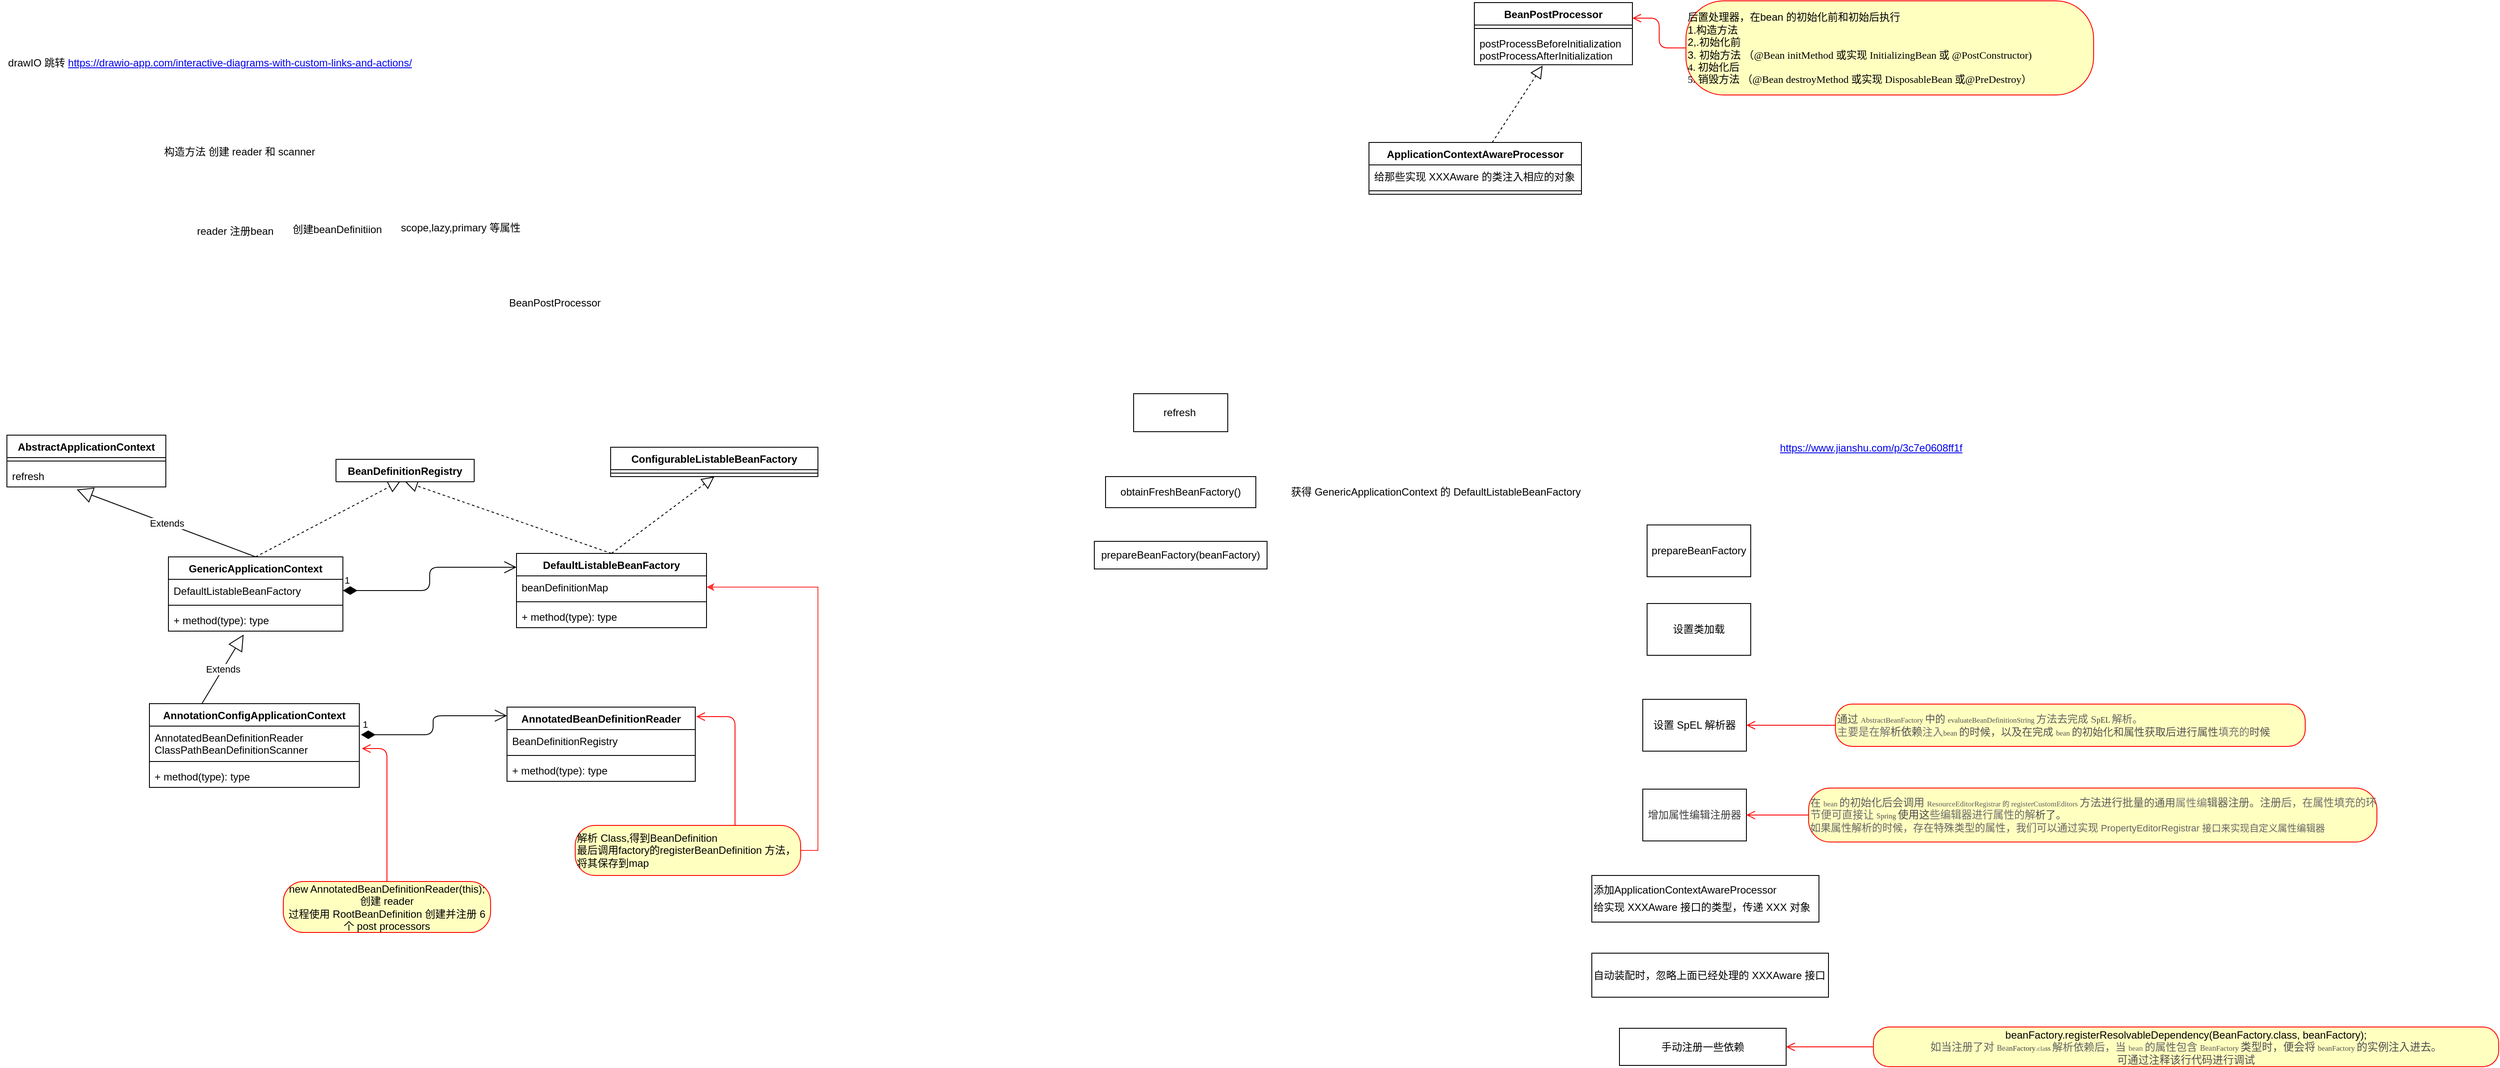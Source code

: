 <mxfile version="13.6.5" type="github">
  <diagram id="JW4kilssBpTSuZc6nk0B" name="Page-1">
    <mxGraphModel dx="1822" dy="1513" grid="0" gridSize="10" guides="1" tooltips="1" connect="1" arrows="1" fold="1" page="0" pageScale="1" pageWidth="827" pageHeight="1169" math="0" shadow="0">
      <root>
        <mxCell id="0" />
        <mxCell id="1" parent="0" />
        <mxCell id="iC9vkl7YeuPbztsIKsLM-1" value="构造方法 创建 reader 和 scanner" style="text;html=1;align=center;verticalAlign=middle;resizable=0;points=[];autosize=1;" parent="1" vertex="1">
          <mxGeometry x="33" y="-352" width="185" height="18" as="geometry" />
        </mxCell>
        <mxCell id="iC9vkl7YeuPbztsIKsLM-2" value="reader 注册bean" style="text;html=1;strokeColor=none;fillColor=none;align=center;verticalAlign=middle;whiteSpace=wrap;rounded=0;" parent="1" vertex="1">
          <mxGeometry x="63" y="-269" width="117" height="36" as="geometry" />
        </mxCell>
        <mxCell id="iC9vkl7YeuPbztsIKsLM-3" value="创建beanDefinitiion" style="text;html=1;align=center;verticalAlign=middle;resizable=0;points=[];autosize=1;" parent="1" vertex="1">
          <mxGeometry x="182" y="-262" width="113" height="18" as="geometry" />
        </mxCell>
        <mxCell id="iC9vkl7YeuPbztsIKsLM-4" value="scope,lazy,primary 等属性" style="text;html=1;align=center;verticalAlign=middle;resizable=0;points=[];autosize=1;" parent="1" vertex="1">
          <mxGeometry x="308" y="-264" width="148" height="18" as="geometry" />
        </mxCell>
        <mxCell id="iC9vkl7YeuPbztsIKsLM-19" value="Extends" style="endArrow=block;endSize=16;endFill=0;html=1;entryX=0.431;entryY=1.154;entryDx=0;entryDy=0;entryPerimeter=0;exitX=0.25;exitY=0;exitDx=0;exitDy=0;" parent="1" source="iC9vkl7YeuPbztsIKsLM-15" target="iC9vkl7YeuPbztsIKsLM-13" edge="1">
          <mxGeometry width="160" relative="1" as="geometry">
            <mxPoint x="285" y="344" as="sourcePoint" />
            <mxPoint x="445" y="344" as="targetPoint" />
          </mxGeometry>
        </mxCell>
        <mxCell id="iC9vkl7YeuPbztsIKsLM-10" value="GenericApplicationContext" style="swimlane;fontStyle=1;align=center;verticalAlign=top;childLayout=stackLayout;horizontal=1;startSize=26;horizontalStack=0;resizeParent=1;resizeParentMax=0;resizeLast=0;collapsible=1;marginBottom=0;" parent="1" vertex="1">
          <mxGeometry x="44" y="126" width="202" height="86" as="geometry">
            <mxRectangle x="91" y="97" width="90" height="26" as="alternateBounds" />
          </mxGeometry>
        </mxCell>
        <mxCell id="iC9vkl7YeuPbztsIKsLM-11" value="DefaultListableBeanFactory" style="text;strokeColor=none;fillColor=none;align=left;verticalAlign=top;spacingLeft=4;spacingRight=4;overflow=hidden;rotatable=0;points=[[0,0.5],[1,0.5]];portConstraint=eastwest;" parent="iC9vkl7YeuPbztsIKsLM-10" vertex="1">
          <mxGeometry y="26" width="202" height="26" as="geometry" />
        </mxCell>
        <mxCell id="iC9vkl7YeuPbztsIKsLM-12" value="" style="line;strokeWidth=1;fillColor=none;align=left;verticalAlign=middle;spacingTop=-1;spacingLeft=3;spacingRight=3;rotatable=0;labelPosition=right;points=[];portConstraint=eastwest;" parent="iC9vkl7YeuPbztsIKsLM-10" vertex="1">
          <mxGeometry y="52" width="202" height="8" as="geometry" />
        </mxCell>
        <mxCell id="iC9vkl7YeuPbztsIKsLM-13" value="+ method(type): type" style="text;strokeColor=none;fillColor=none;align=left;verticalAlign=top;spacingLeft=4;spacingRight=4;overflow=hidden;rotatable=0;points=[[0,0.5],[1,0.5]];portConstraint=eastwest;" parent="iC9vkl7YeuPbztsIKsLM-10" vertex="1">
          <mxGeometry y="60" width="202" height="26" as="geometry" />
        </mxCell>
        <mxCell id="iC9vkl7YeuPbztsIKsLM-15" value="AnnotationConfigApplicationContext" style="swimlane;fontStyle=1;align=center;verticalAlign=top;childLayout=stackLayout;horizontal=1;startSize=26;horizontalStack=0;resizeParent=1;resizeParentMax=0;resizeLast=0;collapsible=1;marginBottom=0;" parent="1" vertex="1">
          <mxGeometry x="22" y="296" width="243" height="97" as="geometry" />
        </mxCell>
        <mxCell id="iC9vkl7YeuPbztsIKsLM-16" value="AnnotatedBeanDefinitionReader&#xa;ClassPathBeanDefinitionScanner&#xa;" style="text;strokeColor=none;fillColor=none;align=left;verticalAlign=top;spacingLeft=4;spacingRight=4;overflow=hidden;rotatable=0;points=[[0,0.5],[1,0.5]];portConstraint=eastwest;" parent="iC9vkl7YeuPbztsIKsLM-15" vertex="1">
          <mxGeometry y="26" width="243" height="37" as="geometry" />
        </mxCell>
        <mxCell id="iC9vkl7YeuPbztsIKsLM-17" value="" style="line;strokeWidth=1;fillColor=none;align=left;verticalAlign=middle;spacingTop=-1;spacingLeft=3;spacingRight=3;rotatable=0;labelPosition=right;points=[];portConstraint=eastwest;" parent="iC9vkl7YeuPbztsIKsLM-15" vertex="1">
          <mxGeometry y="63" width="243" height="8" as="geometry" />
        </mxCell>
        <mxCell id="iC9vkl7YeuPbztsIKsLM-18" value="+ method(type): type" style="text;strokeColor=none;fillColor=none;align=left;verticalAlign=top;spacingLeft=4;spacingRight=4;overflow=hidden;rotatable=0;points=[[0,0.5],[1,0.5]];portConstraint=eastwest;" parent="iC9vkl7YeuPbztsIKsLM-15" vertex="1">
          <mxGeometry y="71" width="243" height="26" as="geometry" />
        </mxCell>
        <mxCell id="iC9vkl7YeuPbztsIKsLM-27" value="" style="endArrow=block;dashed=1;endFill=0;endSize=12;html=1;exitX=0.5;exitY=0;exitDx=0;exitDy=0;entryX=0.468;entryY=0.962;entryDx=0;entryDy=0;entryPerimeter=0;" parent="1" source="iC9vkl7YeuPbztsIKsLM-10" target="iC9vkl7YeuPbztsIKsLM-26" edge="1">
          <mxGeometry width="160" relative="1" as="geometry">
            <mxPoint x="332" y="15" as="sourcePoint" />
            <mxPoint x="492" y="15" as="targetPoint" />
          </mxGeometry>
        </mxCell>
        <mxCell id="iC9vkl7YeuPbztsIKsLM-28" value="DefaultListableBeanFactory" style="swimlane;fontStyle=1;align=center;verticalAlign=top;childLayout=stackLayout;horizontal=1;startSize=26;horizontalStack=0;resizeParent=1;resizeParentMax=0;resizeLast=0;collapsible=1;marginBottom=0;" parent="1" vertex="1">
          <mxGeometry x="447" y="122" width="220" height="86" as="geometry" />
        </mxCell>
        <mxCell id="iC9vkl7YeuPbztsIKsLM-29" value="beanDefinitionMap" style="text;strokeColor=none;fillColor=none;align=left;verticalAlign=top;spacingLeft=4;spacingRight=4;overflow=hidden;rotatable=0;points=[[0,0.5],[1,0.5]];portConstraint=eastwest;" parent="iC9vkl7YeuPbztsIKsLM-28" vertex="1">
          <mxGeometry y="26" width="220" height="26" as="geometry" />
        </mxCell>
        <mxCell id="iC9vkl7YeuPbztsIKsLM-30" value="" style="line;strokeWidth=1;fillColor=none;align=left;verticalAlign=middle;spacingTop=-1;spacingLeft=3;spacingRight=3;rotatable=0;labelPosition=right;points=[];portConstraint=eastwest;" parent="iC9vkl7YeuPbztsIKsLM-28" vertex="1">
          <mxGeometry y="52" width="220" height="8" as="geometry" />
        </mxCell>
        <mxCell id="iC9vkl7YeuPbztsIKsLM-31" value="+ method(type): type" style="text;strokeColor=none;fillColor=none;align=left;verticalAlign=top;spacingLeft=4;spacingRight=4;overflow=hidden;rotatable=0;points=[[0,0.5],[1,0.5]];portConstraint=eastwest;" parent="iC9vkl7YeuPbztsIKsLM-28" vertex="1">
          <mxGeometry y="60" width="220" height="26" as="geometry" />
        </mxCell>
        <mxCell id="iC9vkl7YeuPbztsIKsLM-32" value="" style="endArrow=block;dashed=1;endFill=0;endSize=12;html=1;entryX=0.5;entryY=1;entryDx=0;entryDy=0;exitX=0.5;exitY=0;exitDx=0;exitDy=0;" parent="1" source="iC9vkl7YeuPbztsIKsLM-28" target="iC9vkl7YeuPbztsIKsLM-23" edge="1">
          <mxGeometry width="160" relative="1" as="geometry">
            <mxPoint x="381" y="358" as="sourcePoint" />
            <mxPoint x="541" y="358" as="targetPoint" />
          </mxGeometry>
        </mxCell>
        <mxCell id="iC9vkl7YeuPbztsIKsLM-33" value="1" style="endArrow=open;html=1;endSize=12;startArrow=diamondThin;startSize=14;startFill=1;edgeStyle=orthogonalEdgeStyle;align=left;verticalAlign=bottom;exitX=1;exitY=0.5;exitDx=0;exitDy=0;entryX=0;entryY=0.186;entryDx=0;entryDy=0;entryPerimeter=0;" parent="1" source="iC9vkl7YeuPbztsIKsLM-11" target="iC9vkl7YeuPbztsIKsLM-28" edge="1">
          <mxGeometry x="-1" y="3" relative="1" as="geometry">
            <mxPoint x="434" y="285" as="sourcePoint" />
            <mxPoint x="594" y="285" as="targetPoint" />
          </mxGeometry>
        </mxCell>
        <object label="AnnotatedBeanDefinitionReader" placeholders="1" id="iC9vkl7YeuPbztsIKsLM-34">
          <mxCell style="swimlane;fontStyle=1;align=center;verticalAlign=top;childLayout=stackLayout;horizontal=1;startSize=26;horizontalStack=0;resizeParent=1;resizeParentMax=0;resizeLast=0;collapsible=1;marginBottom=0;" parent="1" vertex="1">
            <mxGeometry x="436" y="300" width="218" height="86" as="geometry" />
          </mxCell>
        </object>
        <mxCell id="iC9vkl7YeuPbztsIKsLM-35" value="BeanDefinitionRegistry" style="text;strokeColor=none;fillColor=none;align=left;verticalAlign=top;spacingLeft=4;spacingRight=4;overflow=hidden;rotatable=0;points=[[0,0.5],[1,0.5]];portConstraint=eastwest;" parent="iC9vkl7YeuPbztsIKsLM-34" vertex="1">
          <mxGeometry y="26" width="218" height="26" as="geometry" />
        </mxCell>
        <mxCell id="iC9vkl7YeuPbztsIKsLM-36" value="" style="line;strokeWidth=1;fillColor=none;align=left;verticalAlign=middle;spacingTop=-1;spacingLeft=3;spacingRight=3;rotatable=0;labelPosition=right;points=[];portConstraint=eastwest;" parent="iC9vkl7YeuPbztsIKsLM-34" vertex="1">
          <mxGeometry y="52" width="218" height="8" as="geometry" />
        </mxCell>
        <mxCell id="iC9vkl7YeuPbztsIKsLM-37" value="+ method(type): type" style="text;strokeColor=none;fillColor=none;align=left;verticalAlign=top;spacingLeft=4;spacingRight=4;overflow=hidden;rotatable=0;points=[[0,0.5],[1,0.5]];portConstraint=eastwest;" parent="iC9vkl7YeuPbztsIKsLM-34" vertex="1">
          <mxGeometry y="60" width="218" height="26" as="geometry" />
        </mxCell>
        <mxCell id="iC9vkl7YeuPbztsIKsLM-38" value="1" style="endArrow=open;html=1;endSize=12;startArrow=diamondThin;startSize=14;startFill=1;edgeStyle=orthogonalEdgeStyle;align=left;verticalAlign=bottom;exitX=1.008;exitY=0.27;exitDx=0;exitDy=0;exitPerimeter=0;entryX=0;entryY=0.116;entryDx=0;entryDy=0;entryPerimeter=0;" parent="1" source="iC9vkl7YeuPbztsIKsLM-16" target="iC9vkl7YeuPbztsIKsLM-34" edge="1">
          <mxGeometry x="-1" y="3" relative="1" as="geometry">
            <mxPoint x="313" y="424" as="sourcePoint" />
            <mxPoint x="473" y="424" as="targetPoint" />
          </mxGeometry>
        </mxCell>
        <mxCell id="iC9vkl7YeuPbztsIKsLM-45" style="edgeStyle=orthogonalEdgeStyle;rounded=0;orthogonalLoop=1;jettySize=auto;html=1;exitX=1;exitY=0.5;exitDx=0;exitDy=0;entryX=1;entryY=0.5;entryDx=0;entryDy=0;fillColor=#fa6800;strokeColor=#FF3333;" parent="1" source="iC9vkl7YeuPbztsIKsLM-41" target="iC9vkl7YeuPbztsIKsLM-29" edge="1">
          <mxGeometry relative="1" as="geometry" />
        </mxCell>
        <mxCell id="iC9vkl7YeuPbztsIKsLM-41" value="&lt;span style=&quot;&quot;&gt;解析 Class,得到BeanDefinition&lt;br&gt;最后调用factory的registerBeanDefinition 方法，将其保存到map&lt;br&gt;&lt;/span&gt;" style="rounded=1;whiteSpace=wrap;html=1;arcSize=40;fontColor=#000000;fillColor=#ffffc0;strokeColor=#ff0000;align=left;" parent="1" vertex="1">
          <mxGeometry x="515" y="437" width="261" height="58" as="geometry" />
        </mxCell>
        <mxCell id="iC9vkl7YeuPbztsIKsLM-42" value="" style="edgeStyle=orthogonalEdgeStyle;html=1;verticalAlign=bottom;endArrow=open;endSize=8;strokeColor=#ff0000;entryX=1.005;entryY=0.128;entryDx=0;entryDy=0;entryPerimeter=0;" parent="1" source="iC9vkl7YeuPbztsIKsLM-41" target="iC9vkl7YeuPbztsIKsLM-34" edge="1">
          <mxGeometry relative="1" as="geometry">
            <mxPoint x="532" y="567" as="targetPoint" />
            <Array as="points">
              <mxPoint x="700" y="311" />
            </Array>
          </mxGeometry>
        </mxCell>
        <mxCell id="iC9vkl7YeuPbztsIKsLM-43" value="new AnnotatedBeanDefinitionReader(this);&lt;br&gt;创建 reader&lt;br&gt;过程使用 RootBeanDefinition 创建并注册 6 个&amp;nbsp;post processors" style="rounded=1;whiteSpace=wrap;html=1;arcSize=40;fontColor=#000000;fillColor=#ffffc0;strokeColor=#ff0000;" parent="1" vertex="1">
          <mxGeometry x="177" y="502" width="240" height="59" as="geometry" />
        </mxCell>
        <mxCell id="iC9vkl7YeuPbztsIKsLM-44" value="" style="edgeStyle=orthogonalEdgeStyle;html=1;verticalAlign=bottom;endArrow=open;endSize=8;strokeColor=#ff0000;entryX=1.012;entryY=0.703;entryDx=0;entryDy=0;entryPerimeter=0;" parent="1" source="iC9vkl7YeuPbztsIKsLM-43" target="iC9vkl7YeuPbztsIKsLM-16" edge="1">
          <mxGeometry relative="1" as="geometry">
            <mxPoint x="373" y="565" as="targetPoint" />
          </mxGeometry>
        </mxCell>
        <mxCell id="iC9vkl7YeuPbztsIKsLM-46" value="BeanPostProcessor" style="text;html=1;align=center;verticalAlign=middle;resizable=0;points=[];autosize=1;" parent="1" vertex="1">
          <mxGeometry x="433" y="-177" width="116" height="18" as="geometry" />
        </mxCell>
        <mxCell id="iC9vkl7YeuPbztsIKsLM-47" value="refresh&amp;nbsp;" style="rounded=0;whiteSpace=wrap;html=1;align=center;" parent="1" vertex="1">
          <mxGeometry x="1161.5" y="-63" width="109" height="44" as="geometry" />
        </mxCell>
        <mxCell id="iC9vkl7YeuPbztsIKsLM-50" value="BeanPostProcessor" style="swimlane;fontStyle=1;align=center;verticalAlign=top;childLayout=stackLayout;horizontal=1;startSize=26;horizontalStack=0;resizeParent=1;resizeParentMax=0;resizeLast=0;collapsible=1;marginBottom=0;" parent="1" vertex="1">
          <mxGeometry x="1556" y="-516" width="183" height="72" as="geometry" />
        </mxCell>
        <mxCell id="iC9vkl7YeuPbztsIKsLM-52" value="" style="line;strokeWidth=1;fillColor=none;align=left;verticalAlign=middle;spacingTop=-1;spacingLeft=3;spacingRight=3;rotatable=0;labelPosition=right;points=[];portConstraint=eastwest;" parent="iC9vkl7YeuPbztsIKsLM-50" vertex="1">
          <mxGeometry y="26" width="183" height="8" as="geometry" />
        </mxCell>
        <mxCell id="iC9vkl7YeuPbztsIKsLM-53" value="postProcessBeforeInitialization&#xa;postProcessAfterInitialization&#xa;" style="text;strokeColor=none;fillColor=none;align=left;verticalAlign=top;spacingLeft=4;spacingRight=4;overflow=hidden;rotatable=0;points=[[0,0.5],[1,0.5]];portConstraint=eastwest;" parent="iC9vkl7YeuPbztsIKsLM-50" vertex="1">
          <mxGeometry y="34" width="183" height="38" as="geometry" />
        </mxCell>
        <mxCell id="iC9vkl7YeuPbztsIKsLM-54" value="后置处理器，在bean 的初始化前和初始后执行&lt;br&gt;1.构造方法&lt;br&gt;2,.初始化前&lt;br&gt;3. 初始方法 （&lt;span style=&quot;background-color: transparent ; font-family: &amp;#34;microsoft yahei&amp;#34; , &amp;#34;stxihei&amp;#34;&quot;&gt;@Bean initMethod 或实现 InitializingBean 或 @PostConstructor)&lt;br&gt;4. 初始化后&lt;br&gt;5. 销毁方法 （&lt;/span&gt;&lt;span style=&quot;background-color: transparent ; font-family: &amp;#34;microsoft yahei&amp;#34; , &amp;#34;stxihei&amp;#34;&quot;&gt;@Bean destroyMethod 或实现 DisposableBean  或@PreDestroy&lt;/span&gt;&lt;span style=&quot;background-color: transparent ; font-family: &amp;#34;microsoft yahei&amp;#34; , &amp;#34;stxihei&amp;#34;&quot;&gt;）&lt;br&gt;&lt;/span&gt;" style="rounded=1;whiteSpace=wrap;html=1;arcSize=40;fontColor=#000000;fillColor=#ffffc0;strokeColor=#ff0000;align=left;" parent="1" vertex="1">
          <mxGeometry x="1801" y="-518" width="472" height="109" as="geometry" />
        </mxCell>
        <mxCell id="iC9vkl7YeuPbztsIKsLM-55" value="" style="edgeStyle=orthogonalEdgeStyle;html=1;verticalAlign=bottom;endArrow=open;endSize=8;strokeColor=#ff0000;entryX=1;entryY=0.25;entryDx=0;entryDy=0;" parent="1" source="iC9vkl7YeuPbztsIKsLM-54" target="iC9vkl7YeuPbztsIKsLM-50" edge="1">
          <mxGeometry relative="1" as="geometry">
            <mxPoint x="1797" y="-237" as="targetPoint" />
          </mxGeometry>
        </mxCell>
        <mxCell id="iC9vkl7YeuPbztsIKsLM-56" value="ApplicationContextAwareProcessor" style="swimlane;fontStyle=1;align=center;verticalAlign=top;childLayout=stackLayout;horizontal=1;startSize=26;horizontalStack=0;resizeParent=1;resizeParentMax=0;resizeLast=0;collapsible=1;marginBottom=0;" parent="1" vertex="1">
          <mxGeometry x="1434" y="-354" width="246" height="60" as="geometry" />
        </mxCell>
        <mxCell id="iC9vkl7YeuPbztsIKsLM-57" value="给那些实现 XXXAware 的类注入相应的对象" style="text;strokeColor=none;fillColor=none;align=left;verticalAlign=top;spacingLeft=4;spacingRight=4;overflow=hidden;rotatable=0;points=[[0,0.5],[1,0.5]];portConstraint=eastwest;" parent="iC9vkl7YeuPbztsIKsLM-56" vertex="1">
          <mxGeometry y="26" width="246" height="26" as="geometry" />
        </mxCell>
        <mxCell id="iC9vkl7YeuPbztsIKsLM-58" value="" style="line;strokeWidth=1;fillColor=none;align=left;verticalAlign=middle;spacingTop=-1;spacingLeft=3;spacingRight=3;rotatable=0;labelPosition=right;points=[];portConstraint=eastwest;" parent="iC9vkl7YeuPbztsIKsLM-56" vertex="1">
          <mxGeometry y="52" width="246" height="8" as="geometry" />
        </mxCell>
        <mxCell id="iC9vkl7YeuPbztsIKsLM-60" value="" style="endArrow=block;dashed=1;endFill=0;endSize=12;html=1;entryX=0.432;entryY=1.026;entryDx=0;entryDy=0;entryPerimeter=0;" parent="1" source="iC9vkl7YeuPbztsIKsLM-56" target="iC9vkl7YeuPbztsIKsLM-53" edge="1">
          <mxGeometry width="160" relative="1" as="geometry">
            <mxPoint x="1263" y="-253" as="sourcePoint" />
            <mxPoint x="1423" y="-253" as="targetPoint" />
          </mxGeometry>
        </mxCell>
        <mxCell id="iC9vkl7YeuPbztsIKsLM-23" value="BeanDefinitionRegistry" style="swimlane;fontStyle=1;align=center;verticalAlign=top;childLayout=stackLayout;horizontal=1;startSize=26;horizontalStack=0;resizeParent=1;resizeParentMax=0;resizeLast=0;collapsible=1;marginBottom=0;" parent="1" vertex="1" collapsed="1">
          <mxGeometry x="238" y="13" width="160" height="26" as="geometry">
            <mxRectangle x="155" y="-111" width="173" height="86" as="alternateBounds" />
          </mxGeometry>
        </mxCell>
        <mxCell id="iC9vkl7YeuPbztsIKsLM-24" value="+ field: type" style="text;strokeColor=none;fillColor=none;align=left;verticalAlign=top;spacingLeft=4;spacingRight=4;overflow=hidden;rotatable=0;points=[[0,0.5],[1,0.5]];portConstraint=eastwest;" parent="iC9vkl7YeuPbztsIKsLM-23" vertex="1">
          <mxGeometry y="26" width="160" height="26" as="geometry" />
        </mxCell>
        <mxCell id="iC9vkl7YeuPbztsIKsLM-25" value="" style="line;strokeWidth=1;fillColor=none;align=left;verticalAlign=middle;spacingTop=-1;spacingLeft=3;spacingRight=3;rotatable=0;labelPosition=right;points=[];portConstraint=eastwest;" parent="iC9vkl7YeuPbztsIKsLM-23" vertex="1">
          <mxGeometry y="52" width="160" height="8" as="geometry" />
        </mxCell>
        <mxCell id="iC9vkl7YeuPbztsIKsLM-26" value="+ method(type): type" style="text;strokeColor=none;fillColor=none;align=left;verticalAlign=top;spacingLeft=4;spacingRight=4;overflow=hidden;rotatable=0;points=[[0,0.5],[1,0.5]];portConstraint=eastwest;" parent="iC9vkl7YeuPbztsIKsLM-23" vertex="1">
          <mxGeometry y="60" width="160" height="26" as="geometry" />
        </mxCell>
        <mxCell id="RXidVG7B2wAVTokUkOC6-2" value="AbstractApplicationContext" style="swimlane;fontStyle=1;align=center;verticalAlign=top;childLayout=stackLayout;horizontal=1;startSize=26;horizontalStack=0;resizeParent=1;resizeParentMax=0;resizeLast=0;collapsible=1;marginBottom=0;" parent="1" vertex="1">
          <mxGeometry x="-143" y="-15" width="184" height="60" as="geometry" />
        </mxCell>
        <mxCell id="RXidVG7B2wAVTokUkOC6-4" value="" style="line;strokeWidth=1;fillColor=none;align=left;verticalAlign=middle;spacingTop=-1;spacingLeft=3;spacingRight=3;rotatable=0;labelPosition=right;points=[];portConstraint=eastwest;" parent="RXidVG7B2wAVTokUkOC6-2" vertex="1">
          <mxGeometry y="26" width="184" height="8" as="geometry" />
        </mxCell>
        <mxCell id="RXidVG7B2wAVTokUkOC6-5" value="refresh" style="text;strokeColor=none;fillColor=none;align=left;verticalAlign=top;spacingLeft=4;spacingRight=4;overflow=hidden;rotatable=0;points=[[0,0.5],[1,0.5]];portConstraint=eastwest;" parent="RXidVG7B2wAVTokUkOC6-2" vertex="1">
          <mxGeometry y="34" width="184" height="26" as="geometry" />
        </mxCell>
        <mxCell id="RXidVG7B2wAVTokUkOC6-6" value="Extends" style="endArrow=block;endSize=16;endFill=0;html=1;entryX=0.44;entryY=1.115;entryDx=0;entryDy=0;entryPerimeter=0;exitX=0.5;exitY=0;exitDx=0;exitDy=0;" parent="1" source="iC9vkl7YeuPbztsIKsLM-10" target="RXidVG7B2wAVTokUkOC6-5" edge="1">
          <mxGeometry width="160" relative="1" as="geometry">
            <mxPoint x="-237" y="224" as="sourcePoint" />
            <mxPoint x="-77" y="224" as="targetPoint" />
          </mxGeometry>
        </mxCell>
        <mxCell id="RXidVG7B2wAVTokUkOC6-7" value="obtainFreshBeanFactory()&lt;br&gt;" style="rounded=0;whiteSpace=wrap;html=1;" parent="1" vertex="1">
          <mxGeometry x="1129" y="33" width="174" height="36" as="geometry" />
        </mxCell>
        <mxCell id="RXidVG7B2wAVTokUkOC6-8" value="ConfigurableListableBeanFactory" style="swimlane;fontStyle=1;align=center;verticalAlign=top;childLayout=stackLayout;horizontal=1;startSize=26;horizontalStack=0;resizeParent=1;resizeParentMax=0;resizeLast=0;collapsible=1;marginBottom=0;" parent="1" vertex="1">
          <mxGeometry x="556" y="-1" width="240" height="34" as="geometry" />
        </mxCell>
        <mxCell id="RXidVG7B2wAVTokUkOC6-10" value="" style="line;strokeWidth=1;fillColor=none;align=left;verticalAlign=middle;spacingTop=-1;spacingLeft=3;spacingRight=3;rotatable=0;labelPosition=right;points=[];portConstraint=eastwest;" parent="RXidVG7B2wAVTokUkOC6-8" vertex="1">
          <mxGeometry y="26" width="240" height="8" as="geometry" />
        </mxCell>
        <mxCell id="RXidVG7B2wAVTokUkOC6-12" value="" style="endArrow=block;dashed=1;endFill=0;endSize=12;html=1;entryX=0.5;entryY=1;entryDx=0;entryDy=0;exitX=0.5;exitY=0;exitDx=0;exitDy=0;" parent="1" source="iC9vkl7YeuPbztsIKsLM-28" target="RXidVG7B2wAVTokUkOC6-8" edge="1">
          <mxGeometry width="160" relative="1" as="geometry">
            <mxPoint x="757" y="525" as="sourcePoint" />
            <mxPoint x="917" y="525" as="targetPoint" />
          </mxGeometry>
        </mxCell>
        <mxCell id="RXidVG7B2wAVTokUkOC6-13" value="获得&amp;nbsp;GenericApplicationContext 的&amp;nbsp;DefaultListableBeanFactory" style="text;html=1;align=center;verticalAlign=middle;resizable=0;points=[];autosize=1;" parent="1" vertex="1">
          <mxGeometry x="1338" y="42" width="346" height="18" as="geometry" />
        </mxCell>
        <UserObject label="prepareBeanFactory(beanFactory)" link="data:action/json,{&quot;actions&quot;:[{&quot;scroll&quot;: {&quot;cells&quot;: [&quot;RXidVG7B2wAVTokUkOC6-16&quot;]}}]}" id="RXidVG7B2wAVTokUkOC6-14">
          <mxCell style="rounded=0;whiteSpace=wrap;html=1;" parent="1" vertex="1">
            <mxGeometry x="1116" y="108" width="200" height="32" as="geometry" />
          </mxCell>
        </UserObject>
        <mxCell id="RXidVG7B2wAVTokUkOC6-15" value="&lt;a href=&quot;https://www.jianshu.com/p/3c7e0608ff1f&quot;&gt;https://www.jianshu.com/p/3c7e0608ff1f&lt;/a&gt;" style="text;html=1;align=center;verticalAlign=middle;resizable=0;points=[];autosize=1;" parent="1" vertex="1">
          <mxGeometry x="1904" y="-9" width="221" height="18" as="geometry" />
        </mxCell>
        <object label="prepareBeanFactory" id="RXidVG7B2wAVTokUkOC6-16">
          <mxCell style="whiteSpace=wrap;html=1;" parent="1" vertex="1">
            <mxGeometry x="1756" y="89" width="120" height="60" as="geometry" />
          </mxCell>
        </object>
        <mxCell id="ibQPD80SMZ2e6r9_aLOA-1" value="&amp;nbsp;drawIO 跳转&amp;nbsp;&lt;a href=&quot;https://drawio-app.com/interactive-diagrams-with-custom-links-and-actions/&quot;&gt;https://drawio-app.com/interactive-diagrams-with-custom-links-and-actions/&lt;/a&gt;" style="text;html=1;align=center;verticalAlign=middle;resizable=0;points=[];autosize=1;" parent="1" vertex="1">
          <mxGeometry x="-151" y="-455" width="481" height="18" as="geometry" />
        </mxCell>
        <mxCell id="ibQPD80SMZ2e6r9_aLOA-2" value="设置类加载" style="rounded=0;whiteSpace=wrap;html=1;" parent="1" vertex="1">
          <mxGeometry x="1756" y="180" width="120" height="60" as="geometry" />
        </mxCell>
        <mxCell id="wB0fzo96TVe_azqgIWCG-1" value="设置 SpEL 解析器" style="whiteSpace=wrap;html=1;" vertex="1" parent="1">
          <mxGeometry x="1751" y="291" width="120" height="60" as="geometry" />
        </mxCell>
        <mxCell id="wB0fzo96TVe_azqgIWCG-2" value="&lt;div&gt;&lt;span style=&quot;font-family: &amp;#34;hiddenhorzocr&amp;#34; ; color: rgb(62 , 62 , 62)&quot;&gt;&lt;font style=&quot;font-size: 12px&quot;&gt;增加属性编辑注册器&lt;/font&gt;&lt;/span&gt;&lt;/div&gt;" style="whiteSpace=wrap;html=1;" vertex="1" parent="1">
          <mxGeometry x="1751" y="395" width="120" height="60" as="geometry" />
        </mxCell>
        <mxCell id="wB0fzo96TVe_azqgIWCG-3" value="&lt;div&gt;&lt;span style=&quot;font-size: 9.12pt ; font-family: &amp;#34;hiddenhorzocr&amp;#34; ; color: rgb(83 , 83 , 83)&quot;&gt;通过 &lt;/span&gt;&lt;span style=&quot;font-size: 6.404pt ; font-family: &amp;#34;hiddenhorzocr&amp;#34; ; color: rgb(83 , 83 , 83)&quot;&gt;AbstractBeanFactory &lt;/span&gt;&lt;span style=&quot;font-size: 8.76pt ; font-family: &amp;#34;hiddenhorzocr&amp;#34; ; color: rgb(83 , 83 , 83)&quot;&gt;中的 &lt;/span&gt;&lt;span style=&quot;font-size: 6.313pt ; font-family: &amp;#34;hiddenhorzocr&amp;#34; ; color: rgb(83 , 83 , 83)&quot;&gt;evaluateBeanDefinitionString&amp;nbsp;&lt;/span&gt;&lt;span style=&quot;font-size: 9.024pt ; font-family: &amp;#34;hiddenhorzocr&amp;#34; ; color: rgb(102 , 102 , 102)&quot;&gt;方法去完成 S&lt;/span&gt;&lt;span style=&quot;font-size: 6.88pt ; font-family: &amp;#34;hiddenhorzocr&amp;#34; ; color: rgb(62 , 62 , 62)&quot;&gt;pEL &lt;/span&gt;&lt;span style=&quot;font-size: 8.94pt ; font-family: &amp;#34;hiddenhorzocr&amp;#34; ; color: rgb(102 , 102 , 102)&quot;&gt;解析。&lt;/span&gt;&lt;/div&gt;&lt;div&gt;&lt;span style=&quot;font-size: 9.267pt ; font-family: &amp;#34;hiddenhorzocr&amp;#34; ; color: rgb(117 , 117 , 117)&quot;&gt;主要是在解&lt;/span&gt;&lt;span style=&quot;font-size: 9.24pt ; font-family: &amp;#34;hiddenhorzocr&amp;#34; ; color: rgb(83 , 83 , 83)&quot;&gt;析依赖&lt;/span&gt;&lt;span style=&quot;font-size: 9.06pt ; font-family: &amp;#34;hiddenhorzocr&amp;#34; ; color: rgb(117 , 117 , 117)&quot;&gt;注入&lt;/span&gt;&lt;span style=&quot;font-size: 6.48pt ; font-family: &amp;#34;hiddenhorzocr&amp;#34; ; color: rgb(83 , 83 , 83)&quot;&gt;bean &lt;/span&gt;&lt;span style=&quot;font-size: 9.107pt ; font-family: &amp;#34;hiddenhorzocr&amp;#34; ; color: rgb(83 , 83 , 83)&quot;&gt;的时候，以及在完成 &lt;/span&gt;&lt;span style=&quot;font-size: 6.42pt ; font-family: &amp;#34;hiddenhorzocr&amp;#34; ; color: rgb(83 , 83 , 83)&quot;&gt;bean &lt;/span&gt;&lt;span style=&quot;font-size: 9.048pt ; font-family: &amp;#34;hiddenhorzocr&amp;#34; ; color: rgb(83 , 83 , 83)&quot;&gt;的初始化和属性&lt;/span&gt;&lt;span style=&quot;font-size: 9.15pt ; font-family: &amp;#34;hiddenhorzocr&amp;#34; ; color: rgb(83 , 83 , 83)&quot;&gt;获取后进行属性&lt;/span&gt;&lt;span style=&quot;font-size: 9pt ; font-family: &amp;#34;hiddenhorzocr&amp;#34; ; color: rgb(117 , 117 , 117)&quot;&gt;填充的&lt;/span&gt;&lt;span style=&quot;font-size: 9pt ; font-family: &amp;#34;hiddenhorzocr&amp;#34; ; color: rgb(83 , 83 , 83)&quot;&gt;时候&lt;/span&gt;&lt;/div&gt;" style="rounded=1;whiteSpace=wrap;html=1;arcSize=40;fontColor=#000000;fillColor=#ffffc0;strokeColor=#ff0000;align=left;" vertex="1" parent="1">
          <mxGeometry x="1974" y="296.5" width="544" height="49" as="geometry" />
        </mxCell>
        <mxCell id="wB0fzo96TVe_azqgIWCG-4" value="" style="edgeStyle=orthogonalEdgeStyle;html=1;verticalAlign=bottom;endArrow=open;endSize=8;strokeColor=#ff0000;" edge="1" source="wB0fzo96TVe_azqgIWCG-3" parent="1" target="wB0fzo96TVe_azqgIWCG-1">
          <mxGeometry relative="1" as="geometry">
            <mxPoint x="2181" y="391" as="targetPoint" />
          </mxGeometry>
        </mxCell>
        <mxCell id="wB0fzo96TVe_azqgIWCG-5" value="&lt;div&gt;&lt;span style=&quot;font-size: 9.142pt ; font-family: &amp;#34;hiddenhorzocr&amp;#34; ; color: rgb(93 , 93 , 93)&quot;&gt;在 &lt;/span&gt;&lt;span style=&quot;font-size: 6.48pt ; font-family: &amp;#34;hiddenhorzocr&amp;#34; ; color: rgb(93 , 93 , 93)&quot;&gt;bean&amp;nbsp;&lt;/span&gt;&lt;span style=&quot;font-size: 9.225pt ; font-family: &amp;#34;hiddenhorzocr&amp;#34; ; color: rgb(93 , 93 , 93)&quot;&gt;的初始化后会调用 &lt;/span&gt;&lt;span style=&quot;font-size: 6.608pt ; font-family: &amp;#34;hiddenhorzocr&amp;#34; ; color: rgb(93 , 93 , 93)&quot;&gt;ResourceEditorRe&lt;/span&gt;&lt;span style=&quot;font-size: 6.103pt ; font-family: &amp;#34;hiddenhorzocr&amp;#34; ; color: rgb(93 , 93 , 93)&quot;&gt;gistrar 的&amp;nbsp;&lt;/span&gt;&lt;span style=&quot;font-size: 6.44pt ; font-family: &amp;#34;hiddenhorzocr&amp;#34; ; color: rgb(93 , 93 , 93)&quot;&gt;registerCustomEditors &lt;/span&gt;&lt;span style=&quot;font-size: 9.288pt ; font-family: &amp;#34;hiddenhorzocr&amp;#34; ; color: rgb(93 , 93 , 93)&quot;&gt;方法进行批量&lt;/span&gt;&lt;span style=&quot;font-size: 9.12pt ; font-family: &amp;#34;hiddenhorzocr&amp;#34; ; color: rgb(93 , 93 , 93)&quot;&gt;的通用&lt;/span&gt;&lt;span style=&quot;font-size: 9.16pt ; font-family: &amp;#34;hiddenhorzocr&amp;#34; ; color: rgb(126 , 126 , 126)&quot;&gt;属性编&lt;/span&gt;&lt;span style=&quot;font-size: 9.21pt ; font-family: &amp;#34;hiddenhorzocr&amp;#34; ; color: rgb(93 , 93 , 93)&quot;&gt;辑器注册。注册&lt;/span&gt;&lt;span style=&quot;font-size: 9.19pt ; font-family: &amp;#34;hiddenhorzocr&amp;#34; ; color: rgb(109 , 109 , 109)&quot;&gt;后，在属性填充的环节便可&lt;/span&gt;&lt;span style=&quot;font-size: 9.2pt ; font-family: &amp;#34;hiddenhorzocr&amp;#34; ; color: rgb(109 , 109 , 109)&quot;&gt;直接让 s&lt;/span&gt;&lt;span style=&quot;font-size: 6.384pt ; font-family: &amp;#34;hiddenhorzocr&amp;#34; ; color: rgb(74 , 74 , 74)&quot;&gt;pring &lt;/span&gt;&lt;span style=&quot;font-size: 9.2pt ; font-family: &amp;#34;hiddenhorzocr&amp;#34; ; color: rgb(74 , 74 , 74)&quot;&gt;使用这&lt;/span&gt;&lt;span style=&quot;font-size: 9.18pt ; font-family: &amp;#34;hiddenhorzocr&amp;#34; ; color: rgb(109 , 109 , 109)&quot;&gt;些编辑器进行属性的解&lt;/span&gt;&lt;span style=&quot;font-size: 8.94pt ; font-family: &amp;#34;hiddenhorzocr&amp;#34; ; color: rgb(74 , 74 , 74)&quot;&gt;析了。&lt;/span&gt;&lt;/div&gt;&lt;div&gt;&lt;font color=&quot;#666666&quot;&gt;&lt;span style=&quot;font-size: 8.94pt ; font-family: &amp;#34;hiddenhorzocr&amp;#34;&quot;&gt;如果属性解析的时候，存在特殊类型的属性，我们可以通过实现&lt;/span&gt;&lt;span style=&quot;font-size: 8.94pt ; font-family: &amp;#34;hiddenhorzocr&amp;#34;&quot;&gt;&amp;nbsp;&lt;/span&gt;&lt;span style=&quot;font-size: 8.205pt&quot;&gt;PropertyEditorRegistrar 接口来实现自定义属性编辑器&lt;/span&gt;&lt;/font&gt;&lt;/div&gt;" style="rounded=1;whiteSpace=wrap;html=1;arcSize=40;fontColor=#000000;fillColor=#ffffc0;strokeColor=#ff0000;align=left;" vertex="1" parent="1">
          <mxGeometry x="1943" y="393.75" width="658" height="62.5" as="geometry" />
        </mxCell>
        <mxCell id="wB0fzo96TVe_azqgIWCG-6" value="" style="edgeStyle=orthogonalEdgeStyle;html=1;verticalAlign=bottom;endArrow=open;endSize=8;strokeColor=#ff0000;entryX=1;entryY=0.5;entryDx=0;entryDy=0;" edge="1" source="wB0fzo96TVe_azqgIWCG-5" parent="1" target="wB0fzo96TVe_azqgIWCG-2">
          <mxGeometry relative="1" as="geometry">
            <mxPoint x="1924" y="398" as="targetPoint" />
          </mxGeometry>
        </mxCell>
        <mxCell id="wB0fzo96TVe_azqgIWCG-7" value="&lt;p style=&quot;line-height: 160%&quot;&gt;添加ApplicationContextAwareProcessor&lt;br&gt;给实现 XXXAware 接口的类型，传递 XXX 对象&amp;nbsp;&lt;/p&gt;" style="whiteSpace=wrap;html=1;align=left;" vertex="1" parent="1">
          <mxGeometry x="1692" y="495" width="263" height="54" as="geometry" />
        </mxCell>
        <mxCell id="wB0fzo96TVe_azqgIWCG-8" value="自动装配时，忽略上面已经处理的 XXXAware 接口" style="whiteSpace=wrap;html=1;align=left;" vertex="1" parent="1">
          <mxGeometry x="1692" y="585" width="274" height="51" as="geometry" />
        </mxCell>
        <mxCell id="wB0fzo96TVe_azqgIWCG-9" value="手动注册一些依赖" style="whiteSpace=wrap;html=1;align=center;" vertex="1" parent="1">
          <mxGeometry x="1724" y="672" width="193" height="43" as="geometry" />
        </mxCell>
        <mxCell id="wB0fzo96TVe_azqgIWCG-10" value="beanFactory.registerResolvableDependency(BeanFactory.class, beanFactory);&lt;br&gt;&lt;div&gt;&lt;span style=&quot;font-size: 9.219pt ; font-family: &amp;#34;hiddenhorzocr&amp;#34; ; color: rgb(99 , 99 , 99)&quot;&gt;如当注册了对 &lt;/span&gt;&lt;span style=&quot;font-size: 6.84pt ; font-family: &amp;#34;hiddenhorzocr&amp;#34; ; color: rgb(99 , 99 , 99)&quot;&gt;Bea&lt;/span&gt;&lt;span style=&quot;font-size: 6.51pt ; font-family: &amp;#34;hiddenhorzocr&amp;#34; ; color: rgb(62 , 62 , 62)&quot;&gt;nFactory&lt;/span&gt;&lt;span style=&quot;font-size: 5.82pt ; font-family: &amp;#34;hiddenhorzocr&amp;#34; ; color: rgb(99 , 99 , 99)&quot;&gt;.cla&lt;/span&gt;&lt;span style=&quot;font-size: 6.06pt ; font-family: &amp;#34;hiddenhorzocr&amp;#34; ; color: rgb(62 , 62 , 62)&quot;&gt;ss &lt;/span&gt;&lt;span style=&quot;font-size: 9.137pt ; font-family: &amp;#34;hiddenhorzocr&amp;#34; ; color: rgb(99 , 99 , 99)&quot;&gt;解析依赖后，当 &lt;/span&gt;&lt;span style=&quot;font-size: 6.6pt ; font-family: &amp;#34;hiddenhorzocr&amp;#34; ; color: rgb(99 , 99 , 99)&quot;&gt;bean &lt;/span&gt;&lt;span style=&quot;font-size: 9.12pt ; font-family: &amp;#34;hiddenhorzocr&amp;#34; ; color: rgb(99 , 99 , 99)&quot;&gt;的属性包含&lt;/span&gt;&lt;span style=&quot;font-size: 9.257pt ; font-family: &amp;#34;hiddenhorzocr&amp;#34; ; color: rgb(99 , 99 , 99)&quot;&gt;&amp;nbsp;&lt;/span&gt;&lt;span style=&quot;font-size: 6.84pt ; font-family: &amp;#34;hiddenhorzocr&amp;#34; ; color: rgb(99 , 99 , 99)&quot;&gt;Bean&lt;/span&gt;&lt;span style=&quot;font-size: 6.446pt ; font-family: &amp;#34;hiddenhorzocr&amp;#34; ; color: rgb(79 , 79 , 79)&quot;&gt;Factory &lt;/span&gt;&lt;span style=&quot;font-size: 9.264pt ; font-family: &amp;#34;hiddenhorzocr&amp;#34; ; color: rgb(79 , 79 , 79)&quot;&gt;类型时，便会将 &lt;/span&gt;&lt;span style=&quot;font-size: 6.524pt ; font-family: &amp;#34;hiddenhorzocr&amp;#34; ; color: rgb(79 , 79 , 79)&quot;&gt;beanFactory &lt;/span&gt;&lt;span style=&quot;font-size: 9.223pt ; font-family: &amp;#34;hiddenhorzocr&amp;#34; ; color: rgb(79 , 79 , 79)&quot;&gt;的实例注入进去。&lt;/span&gt;&lt;/div&gt;&lt;div&gt;&lt;span style=&quot;font-size: 9.223pt ; font-family: &amp;#34;hiddenhorzocr&amp;#34; ; color: rgb(79 , 79 , 79)&quot;&gt;可通过注释该行代码进行调试&lt;/span&gt;&lt;/div&gt;" style="rounded=1;whiteSpace=wrap;html=1;arcSize=40;fontColor=#000000;fillColor=#ffffc0;strokeColor=#ff0000;align=center;" vertex="1" parent="1">
          <mxGeometry x="2018" y="670.5" width="724" height="46" as="geometry" />
        </mxCell>
        <mxCell id="wB0fzo96TVe_azqgIWCG-11" value="" style="edgeStyle=orthogonalEdgeStyle;html=1;verticalAlign=bottom;endArrow=open;endSize=8;strokeColor=#ff0000;entryX=1;entryY=0.5;entryDx=0;entryDy=0;" edge="1" source="wB0fzo96TVe_azqgIWCG-10" parent="1" target="wB0fzo96TVe_azqgIWCG-9">
          <mxGeometry relative="1" as="geometry">
            <mxPoint x="2365" y="820" as="targetPoint" />
          </mxGeometry>
        </mxCell>
      </root>
    </mxGraphModel>
  </diagram>
</mxfile>
